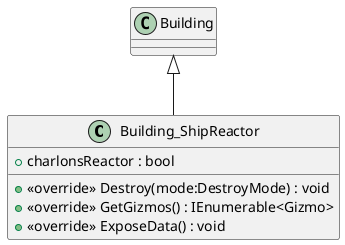 @startuml
class Building_ShipReactor {
    + charlonsReactor : bool
    + <<override>> Destroy(mode:DestroyMode) : void
    + <<override>> GetGizmos() : IEnumerable<Gizmo>
    + <<override>> ExposeData() : void
}
Building <|-- Building_ShipReactor
@enduml
